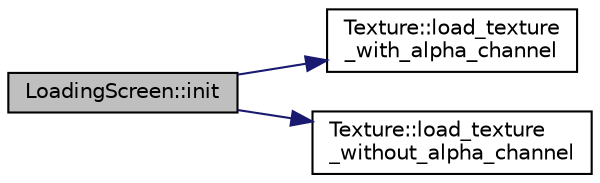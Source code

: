 digraph "LoadingScreen::init"
{
 // INTERACTIVE_SVG=YES
 // LATEX_PDF_SIZE
  bgcolor="transparent";
  edge [fontname="Helvetica",fontsize="10",labelfontname="Helvetica",labelfontsize="10"];
  node [fontname="Helvetica",fontsize="10",shape=record];
  rankdir="LR";
  Node1 [label="LoadingScreen::init",height=0.2,width=0.4,color="black", fillcolor="grey75", style="filled", fontcolor="black",tooltip=" "];
  Node1 -> Node2 [color="midnightblue",fontsize="10",style="solid",fontname="Helvetica"];
  Node2 [label="Texture::load_texture\l_with_alpha_channel",height=0.2,width=0.4,color="black",URL="$d2/d7f/class_texture.html#aac8edf700b4323b86a7bfa322d186ca5",tooltip=" "];
  Node1 -> Node3 [color="midnightblue",fontsize="10",style="solid",fontname="Helvetica"];
  Node3 [label="Texture::load_texture\l_without_alpha_channel",height=0.2,width=0.4,color="black",URL="$d2/d7f/class_texture.html#a39518e6212f94918b566d01630d1a749",tooltip=" "];
}
